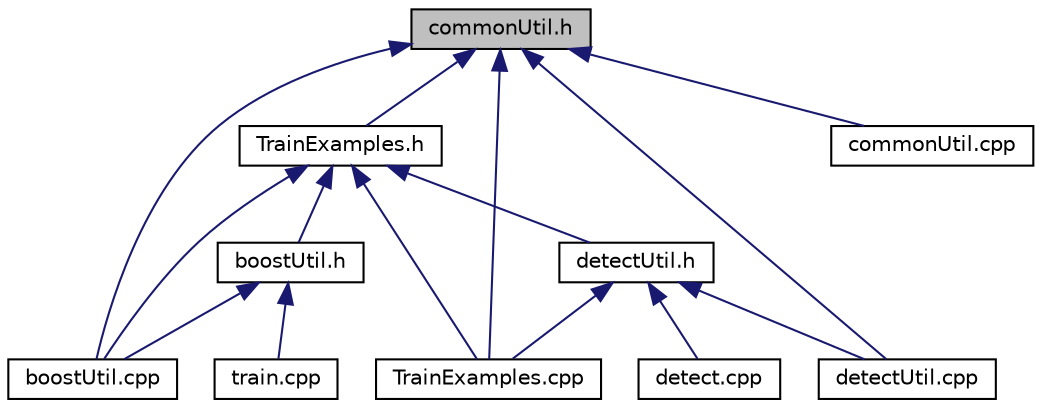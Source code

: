digraph "commonUtil.h"
{
 // INTERACTIVE_SVG=YES
  edge [fontname="Helvetica",fontsize="10",labelfontname="Helvetica",labelfontsize="10"];
  node [fontname="Helvetica",fontsize="10",shape=record];
  Node1 [label="commonUtil.h",height=0.2,width=0.4,color="black", fillcolor="grey75", style="filled" fontcolor="black"];
  Node1 -> Node2 [dir="back",color="midnightblue",fontsize="10",style="solid",fontname="Helvetica"];
  Node2 [label="TrainExamples.h",height=0.2,width=0.4,color="black", fillcolor="white", style="filled",URL="$d6/de4/_train_examples_8h.html",tooltip="header for TrainExamples.cpp "];
  Node2 -> Node3 [dir="back",color="midnightblue",fontsize="10",style="solid",fontname="Helvetica"];
  Node3 [label="boostUtil.cpp",height=0.2,width=0.4,color="black", fillcolor="white", style="filled",URL="$dd/ddd/boost_util_8cpp.html",tooltip="main training routines for the Viola-Jones algorithm "];
  Node2 -> Node4 [dir="back",color="midnightblue",fontsize="10",style="solid",fontname="Helvetica"];
  Node4 [label="boostUtil.h",height=0.2,width=0.4,color="black", fillcolor="white", style="filled",URL="$dd/d4e/boost_util_8h.html",tooltip="header file for the Viola-Jones algorithm&#39;s training routines "];
  Node4 -> Node3 [dir="back",color="midnightblue",fontsize="10",style="solid",fontname="Helvetica"];
  Node4 -> Node5 [dir="back",color="midnightblue",fontsize="10",style="solid",fontname="Helvetica"];
  Node5 [label="train.cpp",height=0.2,width=0.4,color="black", fillcolor="white", style="filled",URL="$de/dc7/train_8cpp.html",tooltip="command line for training a viola jones cascade detector "];
  Node2 -> Node6 [dir="back",color="midnightblue",fontsize="10",style="solid",fontname="Helvetica"];
  Node6 [label="detectUtil.h",height=0.2,width=0.4,color="black", fillcolor="white", style="filled",URL="$d0/d4c/detect_util_8h.html",tooltip="header file for face detection routines "];
  Node6 -> Node7 [dir="back",color="midnightblue",fontsize="10",style="solid",fontname="Helvetica"];
  Node7 [label="detect.cpp",height=0.2,width=0.4,color="black", fillcolor="white", style="filled",URL="$d9/d6b/detect_8cpp.html",tooltip="command line for the viola jones face detector "];
  Node6 -> Node8 [dir="back",color="midnightblue",fontsize="10",style="solid",fontname="Helvetica"];
  Node8 [label="detectUtil.cpp",height=0.2,width=0.4,color="black", fillcolor="white", style="filled",URL="$d5/dc3/detect_util_8cpp.html",tooltip="common routines for face detection "];
  Node6 -> Node9 [dir="back",color="midnightblue",fontsize="10",style="solid",fontname="Helvetica"];
  Node9 [label="TrainExamples.cpp",height=0.2,width=0.4,color="black", fillcolor="white", style="filled",URL="$d6/d73/_train_examples_8cpp.html",tooltip="Training Utils implemented as an cpp object. "];
  Node2 -> Node9 [dir="back",color="midnightblue",fontsize="10",style="solid",fontname="Helvetica"];
  Node1 -> Node3 [dir="back",color="midnightblue",fontsize="10",style="solid",fontname="Helvetica"];
  Node1 -> Node10 [dir="back",color="midnightblue",fontsize="10",style="solid",fontname="Helvetica"];
  Node10 [label="commonUtil.cpp",height=0.2,width=0.4,color="black", fillcolor="white", style="filled",URL="$dd/d4b/common_util_8cpp.html",tooltip="common routines for image IO "];
  Node1 -> Node8 [dir="back",color="midnightblue",fontsize="10",style="solid",fontname="Helvetica"];
  Node1 -> Node9 [dir="back",color="midnightblue",fontsize="10",style="solid",fontname="Helvetica"];
}
